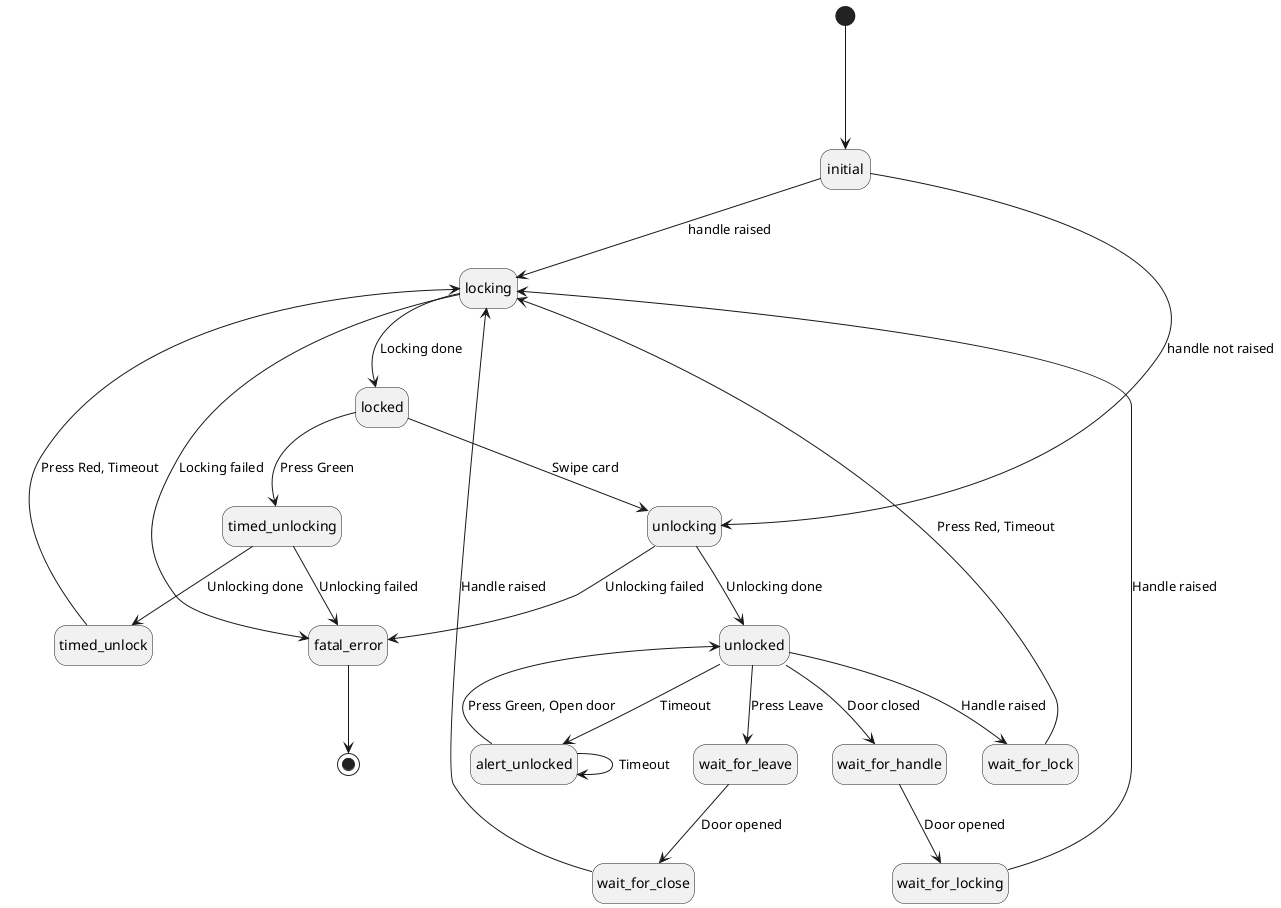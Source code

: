 @startuml
hide empty description

state "fatal_error" as fatal

[*] ---> initial
initial --> locking: handle raised
initial --> unlocking: handle not raised
locked --> unlocking: Swipe card
unlocking --> unlocked: Unlocking done
unlocking --> fatal: Unlocking failed
unlocked --> alert_unlocked: Timeout
alert_unlocked --> alert_unlocked: Timeout
alert_unlocked --> unlocked: Press Green, Open door
locked --> timed_unlocking: Press Green
timed_unlocking --> timed_unlock: Unlocking done
timed_unlocking --> fatal: Unlocking failed
timed_unlock --> locking: Press Red, Timeout
locking --> locked: Locking done
locking --> fatal: Locking failed
unlocked --> wait_for_lock: Handle raised
wait_for_lock --> locking: Press Red, Timeout
unlocked --> wait_for_handle: Door closed
unlocked --> wait_for_leave: Press Leave
wait_for_handle --> wait_for_locking: Door opened
wait_for_locking --> locking: Handle raised
wait_for_leave --> wait_for_close: Door opened
wait_for_close --> locking: Handle raised
fatal --> [*]
@enduml
